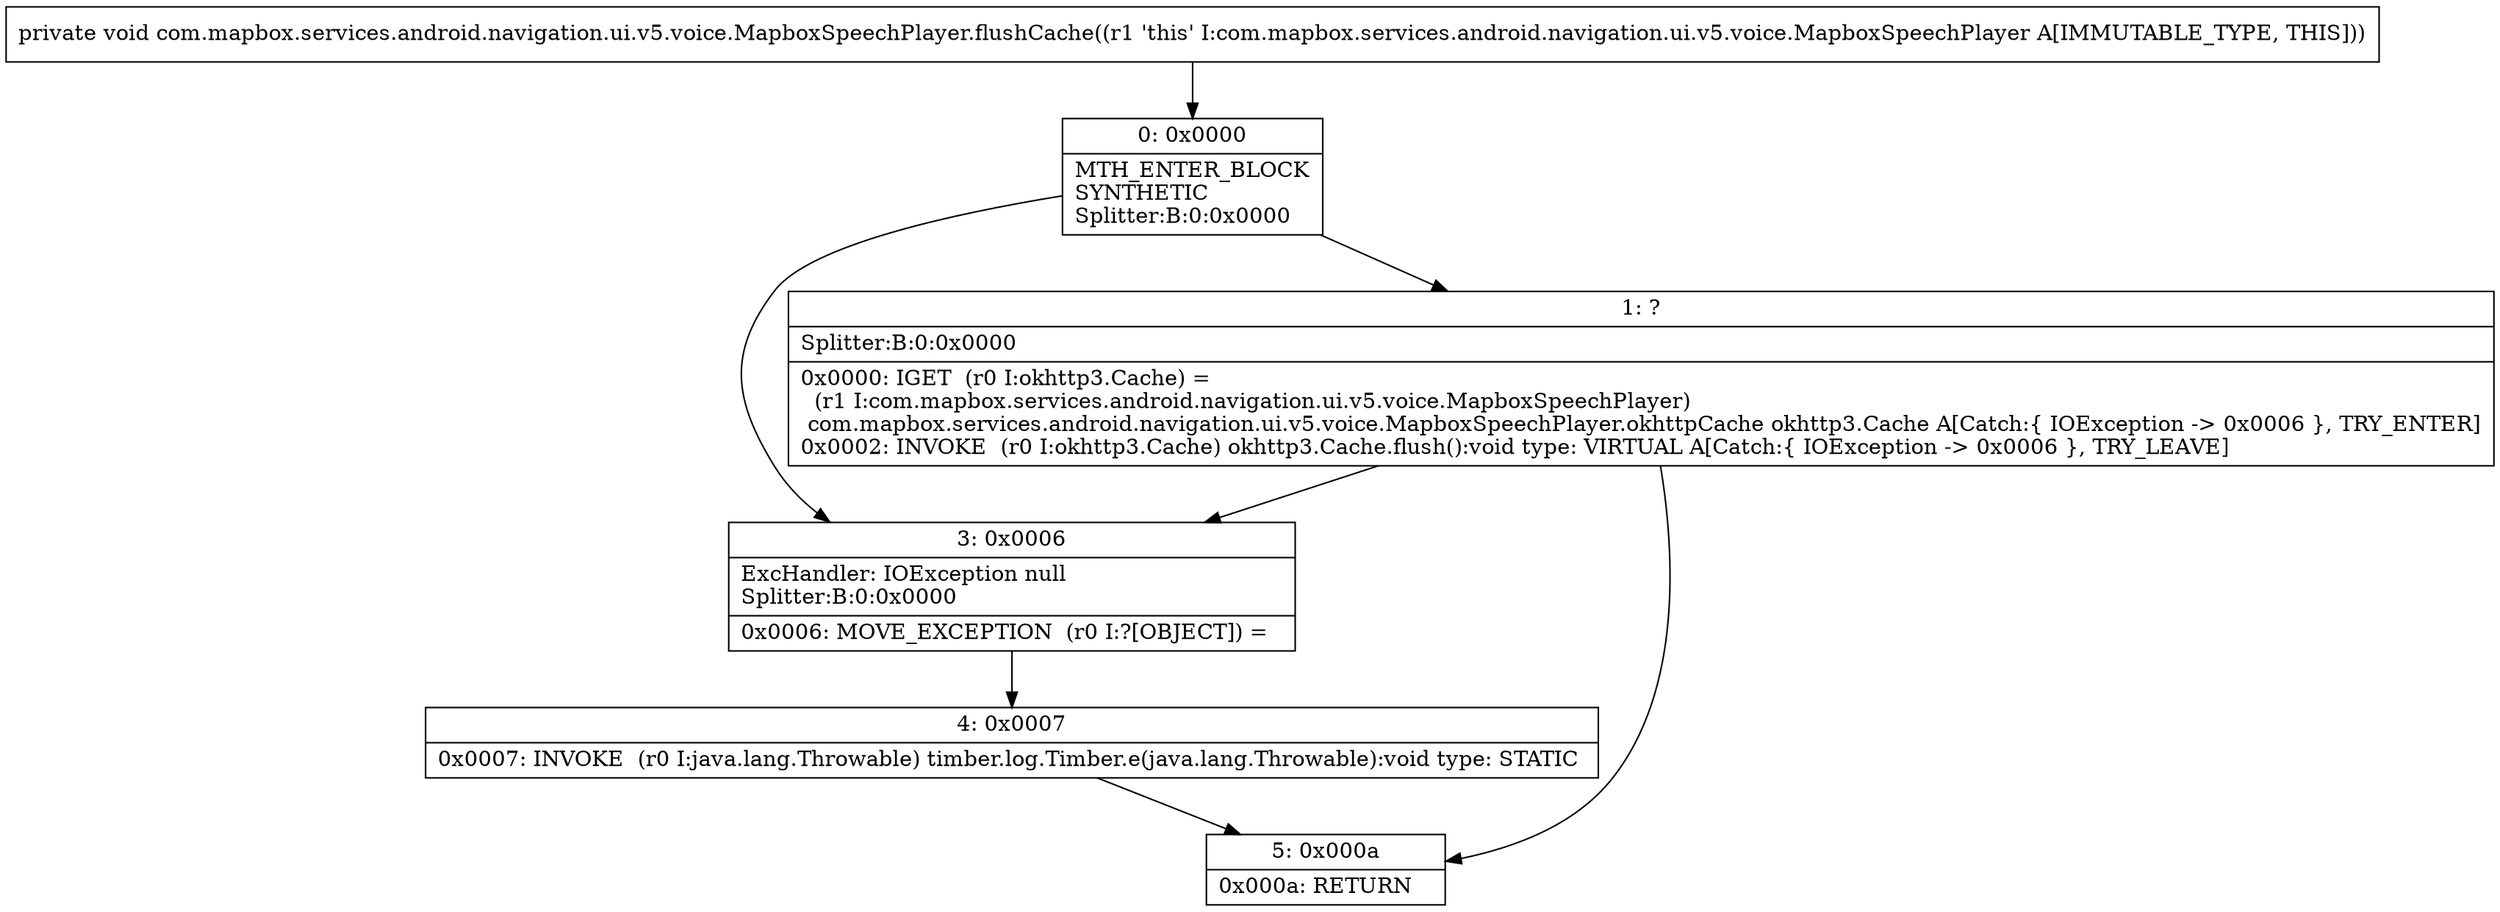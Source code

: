 digraph "CFG forcom.mapbox.services.android.navigation.ui.v5.voice.MapboxSpeechPlayer.flushCache()V" {
Node_0 [shape=record,label="{0\:\ 0x0000|MTH_ENTER_BLOCK\lSYNTHETIC\lSplitter:B:0:0x0000\l}"];
Node_1 [shape=record,label="{1\:\ ?|Splitter:B:0:0x0000\l|0x0000: IGET  (r0 I:okhttp3.Cache) = \l  (r1 I:com.mapbox.services.android.navigation.ui.v5.voice.MapboxSpeechPlayer)\l com.mapbox.services.android.navigation.ui.v5.voice.MapboxSpeechPlayer.okhttpCache okhttp3.Cache A[Catch:\{ IOException \-\> 0x0006 \}, TRY_ENTER]\l0x0002: INVOKE  (r0 I:okhttp3.Cache) okhttp3.Cache.flush():void type: VIRTUAL A[Catch:\{ IOException \-\> 0x0006 \}, TRY_LEAVE]\l}"];
Node_3 [shape=record,label="{3\:\ 0x0006|ExcHandler: IOException null\lSplitter:B:0:0x0000\l|0x0006: MOVE_EXCEPTION  (r0 I:?[OBJECT]) =  \l}"];
Node_4 [shape=record,label="{4\:\ 0x0007|0x0007: INVOKE  (r0 I:java.lang.Throwable) timber.log.Timber.e(java.lang.Throwable):void type: STATIC \l}"];
Node_5 [shape=record,label="{5\:\ 0x000a|0x000a: RETURN   \l}"];
MethodNode[shape=record,label="{private void com.mapbox.services.android.navigation.ui.v5.voice.MapboxSpeechPlayer.flushCache((r1 'this' I:com.mapbox.services.android.navigation.ui.v5.voice.MapboxSpeechPlayer A[IMMUTABLE_TYPE, THIS])) }"];
MethodNode -> Node_0;
Node_0 -> Node_1;
Node_0 -> Node_3;
Node_1 -> Node_3;
Node_1 -> Node_5;
Node_3 -> Node_4;
Node_4 -> Node_5;
}

